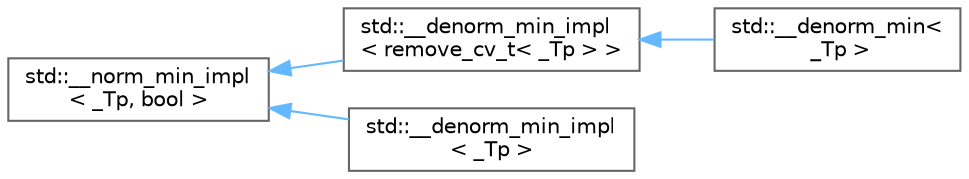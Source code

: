 digraph "Graphical Class Hierarchy"
{
 // LATEX_PDF_SIZE
  bgcolor="transparent";
  edge [fontname=Helvetica,fontsize=10,labelfontname=Helvetica,labelfontsize=10];
  node [fontname=Helvetica,fontsize=10,shape=box,height=0.2,width=0.4];
  rankdir="LR";
  Node0 [id="Node000000",label="std::__norm_min_impl\l\< _Tp, bool \>",height=0.2,width=0.4,color="grey40", fillcolor="white", style="filled",URL="$structstd_1_1____norm__min__impl.html",tooltip=" "];
  Node0 -> Node1 [id="edge358_Node000000_Node000001",dir="back",color="steelblue1",style="solid",tooltip=" "];
  Node1 [id="Node000001",label="std::__denorm_min_impl\l\< remove_cv_t\< _Tp \> \>",height=0.2,width=0.4,color="grey40", fillcolor="white", style="filled",URL="$structstd_1_1____denorm__min__impl.html",tooltip=" "];
  Node1 -> Node2 [id="edge359_Node000001_Node000002",dir="back",color="steelblue1",style="solid",tooltip=" "];
  Node2 [id="Node000002",label="std::__denorm_min\<\l _Tp \>",height=0.2,width=0.4,color="grey40", fillcolor="white", style="filled",URL="$structstd_1_1____denorm__min.html",tooltip=" "];
  Node0 -> Node3 [id="edge360_Node000000_Node000003",dir="back",color="steelblue1",style="solid",tooltip=" "];
  Node3 [id="Node000003",label="std::__denorm_min_impl\l\< _Tp \>",height=0.2,width=0.4,color="grey40", fillcolor="white", style="filled",URL="$structstd_1_1____denorm__min__impl.html",tooltip=" "];
}

